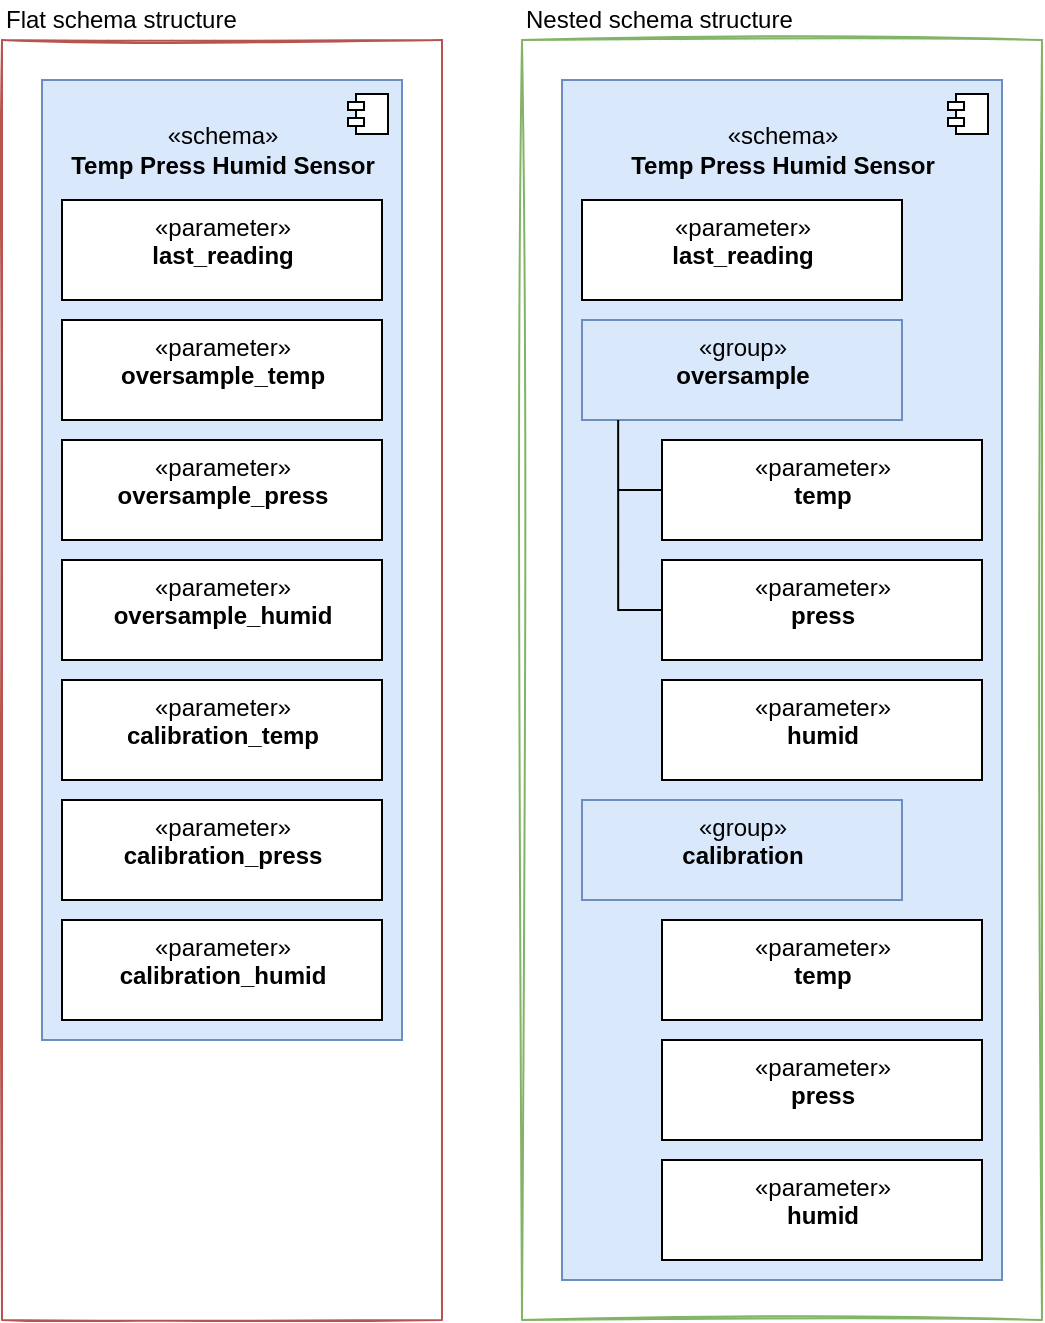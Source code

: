 <mxfile>
    <diagram id="qsWdjLXhYfynifRHrDlj" name="Page-1">
        <mxGraphModel dx="517" dy="1678" grid="1" gridSize="10" guides="1" tooltips="1" connect="1" arrows="1" fold="1" page="1" pageScale="1" pageWidth="1169" pageHeight="827" math="0" shadow="0">
            <root>
                <mxCell id="0"/>
                <mxCell id="1" parent="0"/>
                <mxCell id="42" value="" style="swimlane;startSize=0;fillColor=#d5e8d4;strokeColor=#82b366;sketch=1;" parent="1" vertex="1">
                    <mxGeometry x="320" y="-710" width="260" height="640" as="geometry">
                        <mxRectangle x="660" y="-710" width="50" height="40" as="alternateBounds"/>
                    </mxGeometry>
                </mxCell>
                <mxCell id="84" value="&lt;br&gt;«schema»&lt;br&gt;&lt;b&gt;Temp Press Humid Sensor&lt;/b&gt;" style="html=1;dropTarget=0;verticalAlign=top;fillColor=#dae8fc;strokeColor=#6c8ebf;sketch=0;" parent="42" vertex="1">
                    <mxGeometry x="20" y="20" width="220" height="600" as="geometry"/>
                </mxCell>
                <mxCell id="85" value="" style="shape=module;jettyWidth=8;jettyHeight=4;sketch=0;" parent="84" vertex="1">
                    <mxGeometry x="1" width="20" height="20" relative="1" as="geometry">
                        <mxPoint x="-27" y="7" as="offset"/>
                    </mxGeometry>
                </mxCell>
                <mxCell id="87" value="«parameter»&lt;br&gt;&lt;b&gt;last_reading&lt;/b&gt;" style="html=1;dropTarget=0;verticalAlign=top;sketch=0;" parent="42" vertex="1">
                    <mxGeometry x="30" y="80" width="160" height="50" as="geometry"/>
                </mxCell>
                <mxCell id="89" value="«group»&lt;br&gt;&lt;b&gt;oversample&lt;/b&gt;" style="html=1;dropTarget=0;verticalAlign=top;sketch=0;fillColor=#dae8fc;strokeColor=#6c8ebf;" parent="42" vertex="1">
                    <mxGeometry x="30" y="140" width="160" height="50" as="geometry"/>
                </mxCell>
                <mxCell id="90" value="«parameter»&lt;br&gt;&lt;b&gt;temp&lt;/b&gt;" style="html=1;dropTarget=0;verticalAlign=top;sketch=0;" parent="42" vertex="1">
                    <mxGeometry x="70" y="200" width="160" height="50" as="geometry"/>
                </mxCell>
                <mxCell id="91" value="«parameter»&lt;br&gt;&lt;b&gt;press&lt;/b&gt;" style="html=1;dropTarget=0;verticalAlign=top;sketch=0;" parent="42" vertex="1">
                    <mxGeometry x="70" y="260" width="160" height="50" as="geometry"/>
                </mxCell>
                <mxCell id="93" value="" style="endArrow=none;html=1;entryX=0.113;entryY=0.98;entryDx=0;entryDy=0;entryPerimeter=0;edgeStyle=orthogonalEdgeStyle;rounded=0;exitX=0;exitY=0.5;exitDx=0;exitDy=0;" parent="42" source="91" edge="1">
                    <mxGeometry width="50" height="50" relative="1" as="geometry">
                        <mxPoint x="70" y="226" as="sourcePoint"/>
                        <mxPoint x="48.08" y="190" as="targetPoint"/>
                        <Array as="points">
                            <mxPoint x="48" y="285"/>
                        </Array>
                    </mxGeometry>
                </mxCell>
                <mxCell id="94" value="" style="endArrow=none;html=1;entryX=0;entryY=0.5;entryDx=0;entryDy=0;edgeStyle=orthogonalEdgeStyle;rounded=0;" parent="42" target="90" edge="1">
                    <mxGeometry width="50" height="50" relative="1" as="geometry">
                        <mxPoint x="48" y="225" as="sourcePoint"/>
                        <mxPoint x="28.08" y="149" as="targetPoint"/>
                        <Array as="points">
                            <mxPoint x="60" y="225"/>
                            <mxPoint x="60" y="225"/>
                        </Array>
                    </mxGeometry>
                </mxCell>
                <mxCell id="116" value="«parameter»&lt;br&gt;&lt;b&gt;humid&lt;/b&gt;" style="html=1;dropTarget=0;verticalAlign=top;sketch=0;" parent="42" vertex="1">
                    <mxGeometry x="70" y="320" width="160" height="50" as="geometry"/>
                </mxCell>
                <mxCell id="117" value="«group»&lt;br&gt;&lt;b&gt;calibration&lt;/b&gt;" style="html=1;dropTarget=0;verticalAlign=top;sketch=0;fillColor=#dae8fc;strokeColor=#6c8ebf;" parent="42" vertex="1">
                    <mxGeometry x="30" y="380" width="160" height="50" as="geometry"/>
                </mxCell>
                <mxCell id="118" value="«parameter»&lt;br&gt;&lt;b&gt;temp&lt;/b&gt;" style="html=1;dropTarget=0;verticalAlign=top;sketch=0;" parent="42" vertex="1">
                    <mxGeometry x="70" y="440" width="160" height="50" as="geometry"/>
                </mxCell>
                <mxCell id="119" value="«parameter»&lt;br&gt;&lt;b&gt;press&lt;/b&gt;" style="html=1;dropTarget=0;verticalAlign=top;sketch=0;" parent="42" vertex="1">
                    <mxGeometry x="70" y="500" width="160" height="50" as="geometry"/>
                </mxCell>
                <mxCell id="120" value="«parameter»&lt;br&gt;&lt;b&gt;humid&lt;/b&gt;" style="html=1;dropTarget=0;verticalAlign=top;sketch=0;" parent="42" vertex="1">
                    <mxGeometry x="70" y="560" width="160" height="50" as="geometry"/>
                </mxCell>
                <mxCell id="44" value="" style="swimlane;startSize=0;fillColor=#f8cecc;strokeColor=#b85450;sketch=1;" parent="1" vertex="1">
                    <mxGeometry x="60" y="-710" width="220" height="640" as="geometry">
                        <mxRectangle x="60" y="-710" width="50" height="40" as="alternateBounds"/>
                    </mxGeometry>
                </mxCell>
                <mxCell id="121" value="&lt;br&gt;«schema»&lt;br&gt;&lt;b&gt;Temp Press Humid Sensor&lt;/b&gt;" style="html=1;dropTarget=0;verticalAlign=top;fillColor=#dae8fc;strokeColor=#6c8ebf;sketch=0;" parent="44" vertex="1">
                    <mxGeometry x="20" y="20" width="180" height="480" as="geometry"/>
                </mxCell>
                <mxCell id="122" value="" style="shape=module;jettyWidth=8;jettyHeight=4;sketch=0;" parent="121" vertex="1">
                    <mxGeometry x="1" width="20" height="20" relative="1" as="geometry">
                        <mxPoint x="-27" y="7" as="offset"/>
                    </mxGeometry>
                </mxCell>
                <mxCell id="123" value="«parameter»&lt;br&gt;&lt;b&gt;last_reading&lt;/b&gt;" style="html=1;dropTarget=0;verticalAlign=top;sketch=0;" parent="44" vertex="1">
                    <mxGeometry x="30" y="80" width="160" height="50" as="geometry"/>
                </mxCell>
                <mxCell id="125" value="«parameter»&lt;br&gt;&lt;b&gt;oversample_temp&lt;/b&gt;" style="html=1;dropTarget=0;verticalAlign=top;sketch=0;" parent="44" vertex="1">
                    <mxGeometry x="30" y="140" width="160" height="50" as="geometry"/>
                </mxCell>
                <mxCell id="126" value="«parameter»&lt;br&gt;&lt;b&gt;oversample_press&lt;/b&gt;" style="html=1;dropTarget=0;verticalAlign=top;sketch=0;" parent="44" vertex="1">
                    <mxGeometry x="30" y="200" width="160" height="50" as="geometry"/>
                </mxCell>
                <mxCell id="129" value="«parameter»&lt;br&gt;&lt;b&gt;oversample_humid&lt;/b&gt;" style="html=1;dropTarget=0;verticalAlign=top;sketch=0;" parent="44" vertex="1">
                    <mxGeometry x="30" y="260" width="160" height="50" as="geometry"/>
                </mxCell>
                <mxCell id="131" value="«parameter»&lt;br&gt;&lt;b&gt;calibration_temp&lt;/b&gt;" style="html=1;dropTarget=0;verticalAlign=top;sketch=0;" parent="44" vertex="1">
                    <mxGeometry x="30" y="320" width="160" height="50" as="geometry"/>
                </mxCell>
                <mxCell id="132" value="«parameter»&lt;br&gt;&lt;b&gt;calibration_press&lt;/b&gt;" style="html=1;dropTarget=0;verticalAlign=top;sketch=0;" parent="44" vertex="1">
                    <mxGeometry x="30" y="380" width="160" height="50" as="geometry"/>
                </mxCell>
                <mxCell id="133" value="«parameter»&lt;br&gt;&lt;b&gt;calibration_humid&lt;/b&gt;" style="html=1;dropTarget=0;verticalAlign=top;sketch=0;" parent="44" vertex="1">
                    <mxGeometry x="30" y="440" width="160" height="50" as="geometry"/>
                </mxCell>
                <mxCell id="46" value="Flat schema structure" style="text;html=1;align=left;verticalAlign=middle;resizable=0;points=[];autosize=1;strokeColor=none;fillColor=none;sketch=0;" parent="1" vertex="1">
                    <mxGeometry x="60" y="-730" width="130" height="20" as="geometry"/>
                </mxCell>
                <mxCell id="47" value="Nested schema structure" style="text;html=1;align=left;verticalAlign=middle;resizable=0;points=[];autosize=1;strokeColor=none;fillColor=none;sketch=0;" parent="1" vertex="1">
                    <mxGeometry x="320" y="-730" width="150" height="20" as="geometry"/>
                </mxCell>
            </root>
        </mxGraphModel>
    </diagram>
</mxfile>